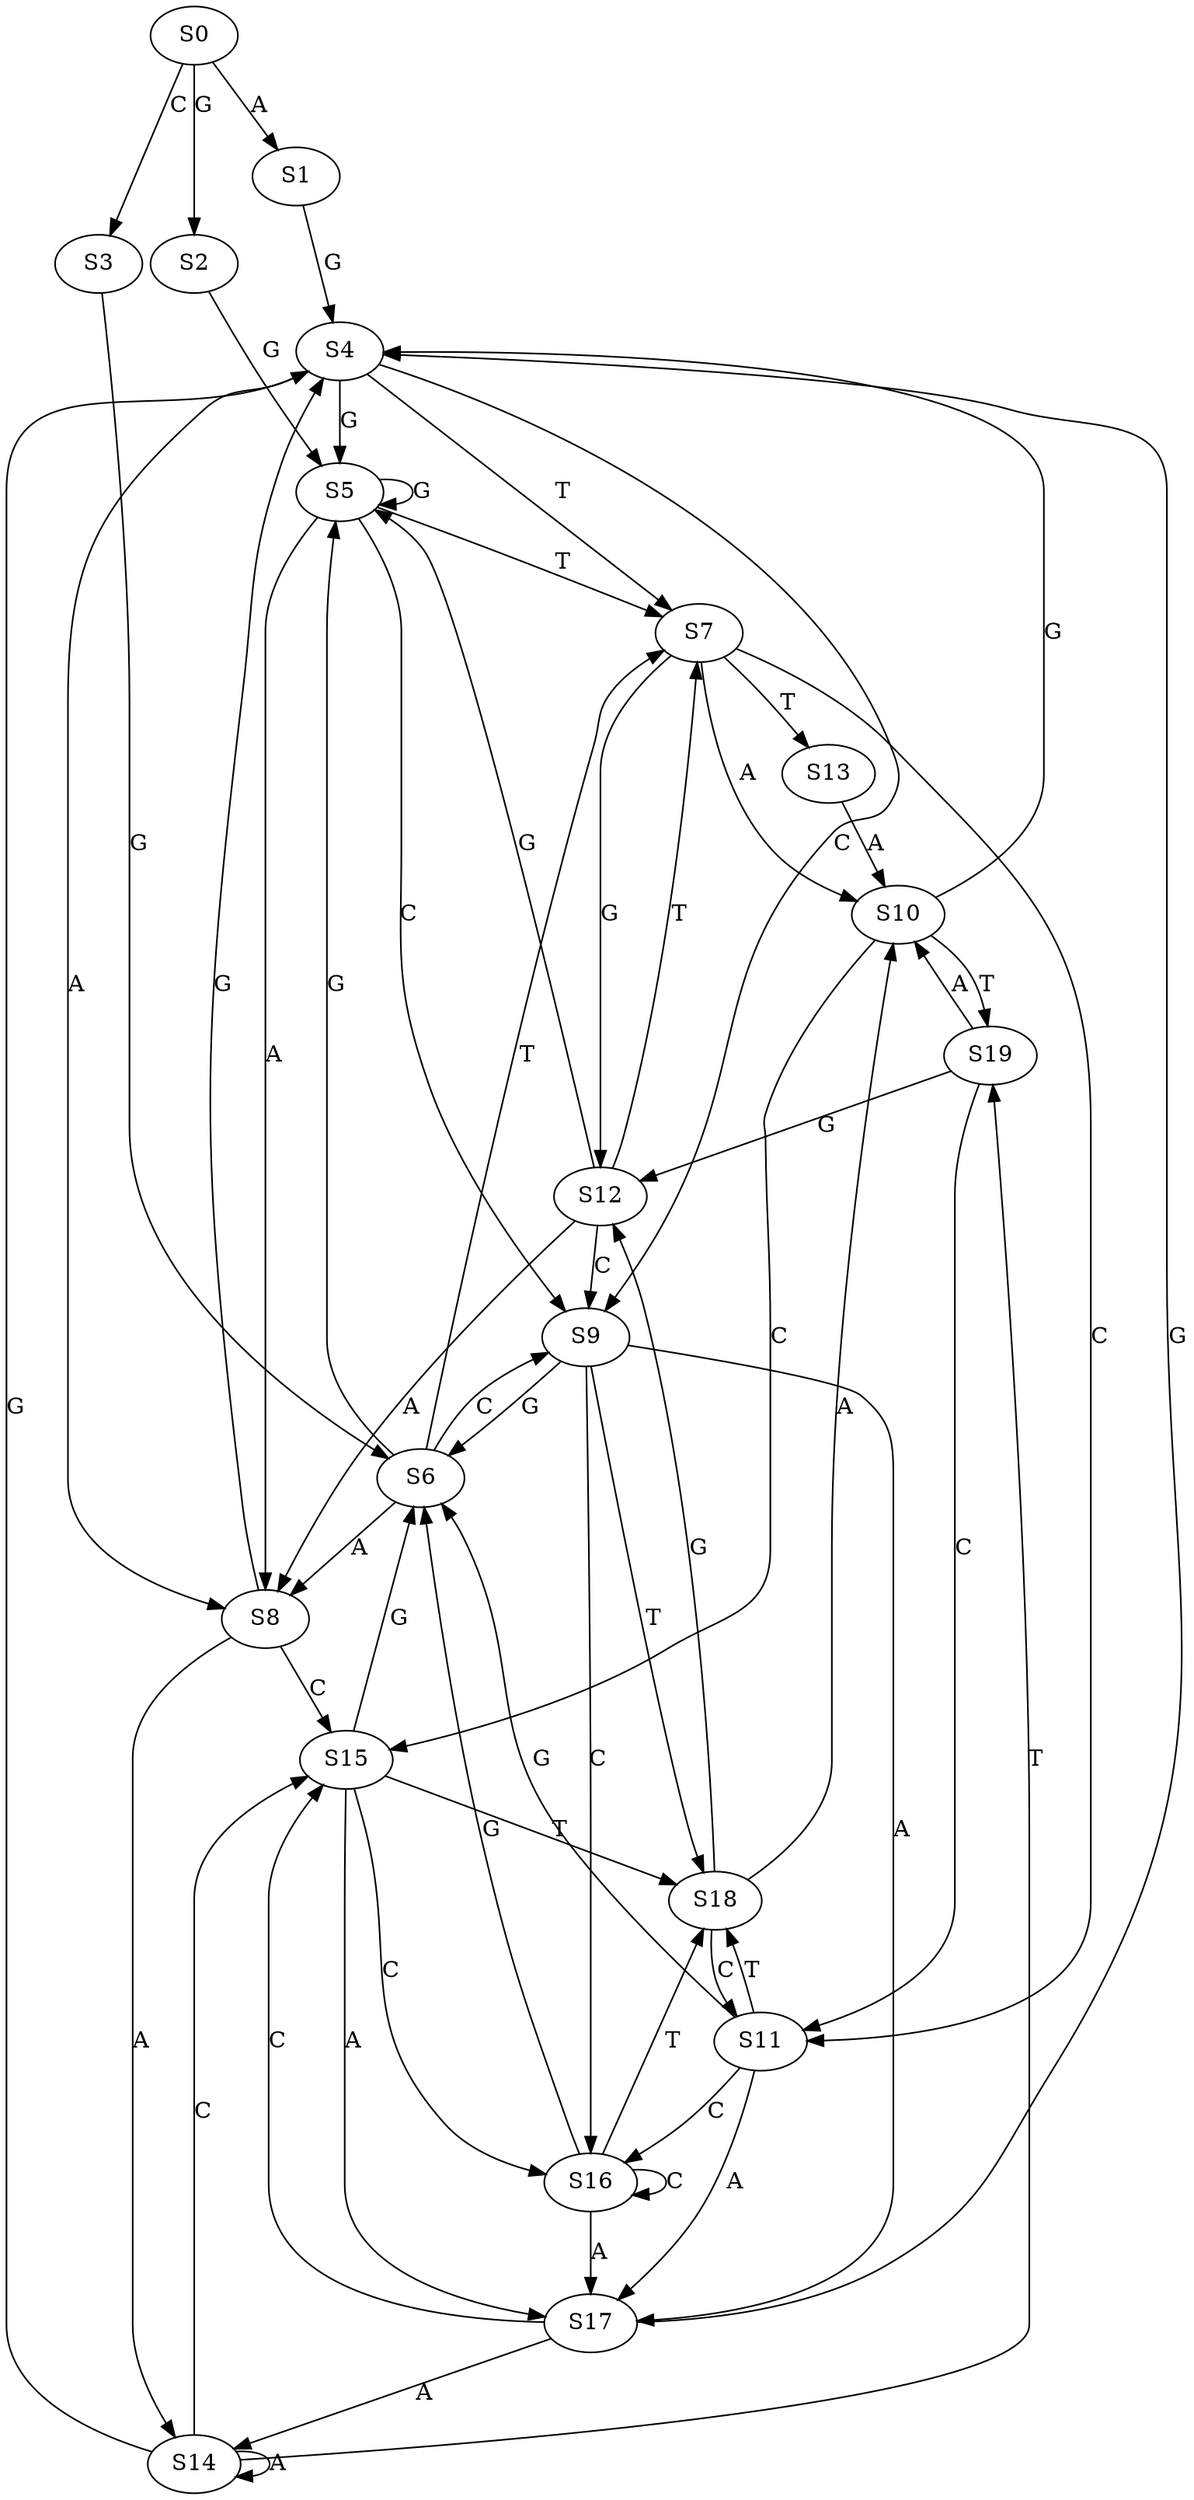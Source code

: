 strict digraph  {
	S0 -> S1 [ label = A ];
	S0 -> S2 [ label = G ];
	S0 -> S3 [ label = C ];
	S1 -> S4 [ label = G ];
	S2 -> S5 [ label = G ];
	S3 -> S6 [ label = G ];
	S4 -> S7 [ label = T ];
	S4 -> S5 [ label = G ];
	S4 -> S8 [ label = A ];
	S4 -> S9 [ label = C ];
	S5 -> S8 [ label = A ];
	S5 -> S7 [ label = T ];
	S5 -> S5 [ label = G ];
	S5 -> S9 [ label = C ];
	S6 -> S5 [ label = G ];
	S6 -> S7 [ label = T ];
	S6 -> S8 [ label = A ];
	S6 -> S9 [ label = C ];
	S7 -> S10 [ label = A ];
	S7 -> S11 [ label = C ];
	S7 -> S12 [ label = G ];
	S7 -> S13 [ label = T ];
	S8 -> S4 [ label = G ];
	S8 -> S14 [ label = A ];
	S8 -> S15 [ label = C ];
	S9 -> S16 [ label = C ];
	S9 -> S17 [ label = A ];
	S9 -> S18 [ label = T ];
	S9 -> S6 [ label = G ];
	S10 -> S4 [ label = G ];
	S10 -> S19 [ label = T ];
	S10 -> S15 [ label = C ];
	S11 -> S18 [ label = T ];
	S11 -> S6 [ label = G ];
	S11 -> S16 [ label = C ];
	S11 -> S17 [ label = A ];
	S12 -> S8 [ label = A ];
	S12 -> S7 [ label = T ];
	S12 -> S5 [ label = G ];
	S12 -> S9 [ label = C ];
	S13 -> S10 [ label = A ];
	S14 -> S19 [ label = T ];
	S14 -> S15 [ label = C ];
	S14 -> S4 [ label = G ];
	S14 -> S14 [ label = A ];
	S15 -> S17 [ label = A ];
	S15 -> S18 [ label = T ];
	S15 -> S16 [ label = C ];
	S15 -> S6 [ label = G ];
	S16 -> S6 [ label = G ];
	S16 -> S16 [ label = C ];
	S16 -> S17 [ label = A ];
	S16 -> S18 [ label = T ];
	S17 -> S4 [ label = G ];
	S17 -> S15 [ label = C ];
	S17 -> S14 [ label = A ];
	S18 -> S12 [ label = G ];
	S18 -> S11 [ label = C ];
	S18 -> S10 [ label = A ];
	S19 -> S10 [ label = A ];
	S19 -> S11 [ label = C ];
	S19 -> S12 [ label = G ];
}
